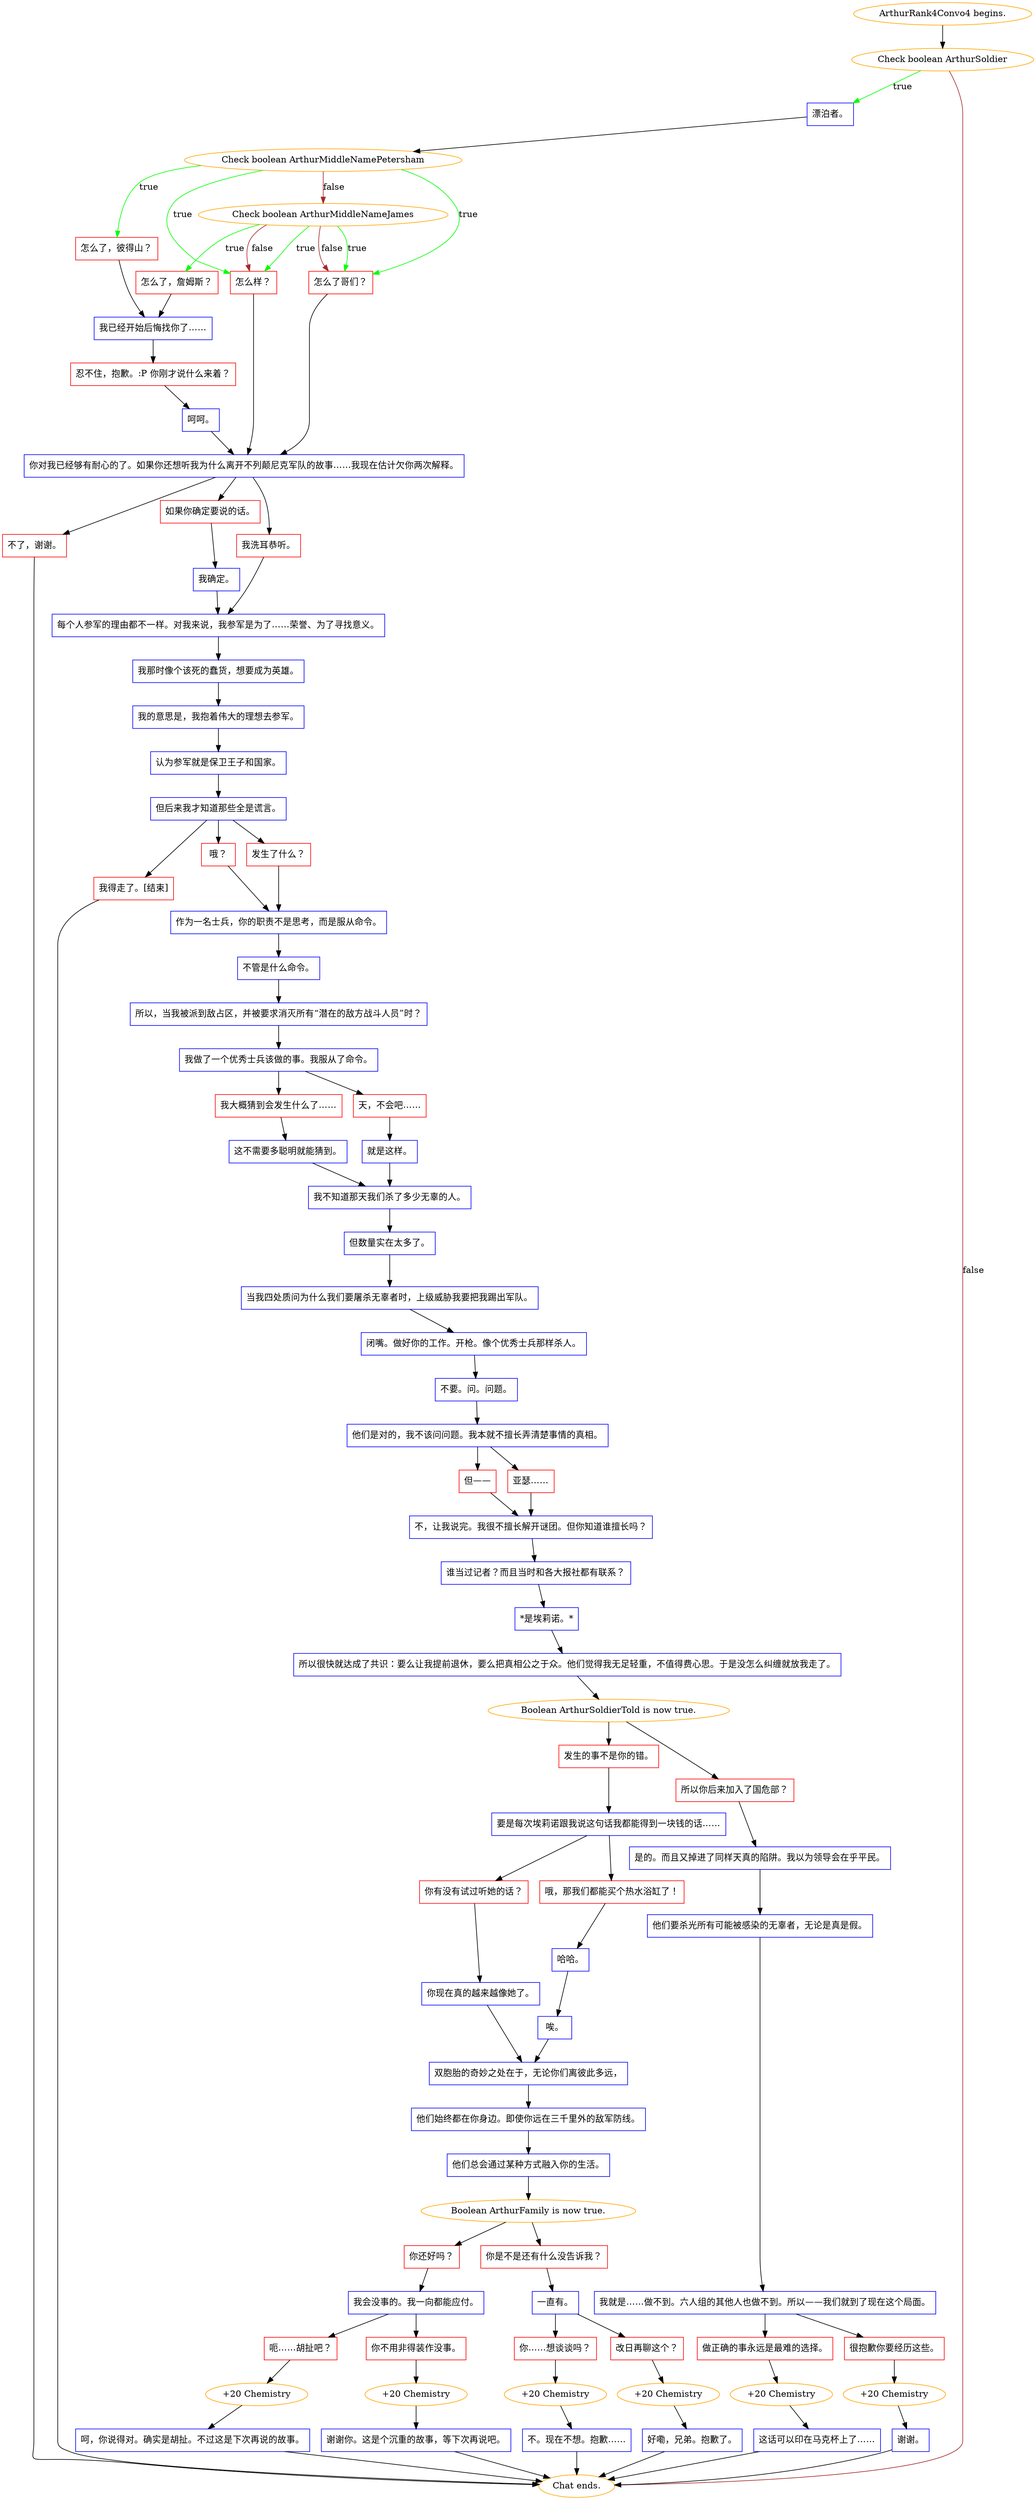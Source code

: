 digraph {
	"ArthurRank4Convo4 begins." [color=orange];
		"ArthurRank4Convo4 begins." -> j1651121292;
	j1651121292 [label="Check boolean ArthurSoldier",color=orange];
		j1651121292 -> j279018177 [label=true,color=green];
		j1651121292 -> "Chat ends." [label=false,color=brown];
	j279018177 [label="漂泊者。",shape=box,color=blue];
		j279018177 -> j2062515714;
	"Chat ends." [color=orange];
	j2062515714 [label="Check boolean ArthurMiddleNamePetersham",color=orange];
		j2062515714 -> j3783386227 [label=true,color=green];
		j2062515714 -> j2584187052 [label=true,color=green];
		j2062515714 -> j2214891802 [label=true,color=green];
		j2062515714 -> j2878711458 [label=false,color=brown];
	j3783386227 [label="怎么了，彼得山？",shape=box,color=red];
		j3783386227 -> j1252396187;
	j2584187052 [label="怎么样？",shape=box,color=red];
		j2584187052 -> j1440960036;
	j2214891802 [label="怎么了哥们？",shape=box,color=red];
		j2214891802 -> j1440960036;
	j2878711458 [label="Check boolean ArthurMiddleNameJames",color=orange];
		j2878711458 -> j769055373 [label=true,color=green];
		j2878711458 -> j2584187052 [label=true,color=green];
		j2878711458 -> j2214891802 [label=true,color=green];
		j2878711458 -> j2584187052 [label=false,color=brown];
		j2878711458 -> j2214891802 [label=false,color=brown];
	j1252396187 [label="我已经开始后悔找你了……",shape=box,color=blue];
		j1252396187 -> j1886047891;
	j1440960036 [label="你对我已经够有耐心的了。如果你还想听我为什么离开不列颠尼克军队的故事……我现在估计欠你两次解释。",shape=box,color=blue];
		j1440960036 -> j1062744536;
		j1440960036 -> j3698202730;
		j1440960036 -> j4007806464;
	j769055373 [label="怎么了，詹姆斯？",shape=box,color=red];
		j769055373 -> j1252396187;
	j1886047891 [label="忍不住，抱歉。:P 你刚才说什么来着？",shape=box,color=red];
		j1886047891 -> j534699742;
	j1062744536 [label="如果你确定要说的话。",shape=box,color=red];
		j1062744536 -> j2279073640;
	j3698202730 [label="我洗耳恭听。",shape=box,color=red];
		j3698202730 -> j2257977584;
	j4007806464 [label="不了，谢谢。",shape=box,color=red];
		j4007806464 -> "Chat ends.";
	j534699742 [label="呵呵。",shape=box,color=blue];
		j534699742 -> j1440960036;
	j2279073640 [label="我确定。",shape=box,color=blue];
		j2279073640 -> j2257977584;
	j2257977584 [label="每个人参军的理由都不一样。对我来说，我参军是为了……荣誉、为了寻找意义。",shape=box,color=blue];
		j2257977584 -> j1206363834;
	j1206363834 [label="我那时像个该死的蠢货，想要成为英雄。",shape=box,color=blue];
		j1206363834 -> j3362080464;
	j3362080464 [label="我的意思是，我抱着伟大的理想去参军。",shape=box,color=blue];
		j3362080464 -> j3723492607;
	j3723492607 [label="认为参军就是保卫王子和国家。",shape=box,color=blue];
		j3723492607 -> j1189542526;
	j1189542526 [label="但后来我才知道那些全是谎言。",shape=box,color=blue];
		j1189542526 -> j4066261766;
		j1189542526 -> j3982687054;
		j1189542526 -> j2800621236;
	j4066261766 [label="发生了什么？",shape=box,color=red];
		j4066261766 -> j1502330416;
	j3982687054 [label="哦？",shape=box,color=red];
		j3982687054 -> j1502330416;
	j2800621236 [label="我得走了。[结束]",shape=box,color=red];
		j2800621236 -> "Chat ends.";
	j1502330416 [label="作为一名士兵，你的职责不是思考，而是服从命令。",shape=box,color=blue];
		j1502330416 -> j2530161579;
	j2530161579 [label="不管是什么命令。",shape=box,color=blue];
		j2530161579 -> j2622406673;
	j2622406673 [label="所以，当我被派到敌占区，并被要求消灭所有“潜在的敌方战斗人员”时？",shape=box,color=blue];
		j2622406673 -> j2561059148;
	j2561059148 [label="我做了一个优秀士兵该做的事。我服从了命令。",shape=box,color=blue];
		j2561059148 -> j922860508;
		j2561059148 -> j1738631568;
	j922860508 [label="我大概猜到会发生什么了……",shape=box,color=red];
		j922860508 -> j3716724496;
	j1738631568 [label="天，不会吧……",shape=box,color=red];
		j1738631568 -> j2206037648;
	j3716724496 [label="这不需要多聪明就能猜到。",shape=box,color=blue];
		j3716724496 -> j3885530561;
	j2206037648 [label="就是这样。",shape=box,color=blue];
		j2206037648 -> j3885530561;
	j3885530561 [label="我不知道那天我们杀了多少无辜的人。",shape=box,color=blue];
		j3885530561 -> j2936223962;
	j2936223962 [label="但数量实在太多了。",shape=box,color=blue];
		j2936223962 -> j480869189;
	j480869189 [label="当我四处质问为什么我们要屠杀无辜者时，上级威胁我要把我踢出军队。",shape=box,color=blue];
		j480869189 -> j27163726;
	j27163726 [label="闭嘴。做好你的工作。开枪。像个优秀士兵那样杀人。",shape=box,color=blue];
		j27163726 -> j1016572485;
	j1016572485 [label="不要。问。问题。",shape=box,color=blue];
		j1016572485 -> j1993229918;
	j1993229918 [label="他们是对的，我不该问问题。我本就不擅长弄清楚事情的真相。",shape=box,color=blue];
		j1993229918 -> j1289656758;
		j1993229918 -> j1099357030;
	j1289656758 [label="但——",shape=box,color=red];
		j1289656758 -> j2596842946;
	j1099357030 [label="亚瑟……",shape=box,color=red];
		j1099357030 -> j2596842946;
	j2596842946 [label="不，让我说完。我很不擅长解开谜团。但你知道谁擅长吗？",shape=box,color=blue];
		j2596842946 -> j1730542474;
	j1730542474 [label="谁当过记者？而且当时和各大报社都有联系？",shape=box,color=blue];
		j1730542474 -> j213067131;
	j213067131 [label="*是埃莉诺。*",shape=box,color=blue];
		j213067131 -> j706556947;
	j706556947 [label="所以很快就达成了共识：要么让我提前退休，要么把真相公之于众。他们觉得我无足轻重，不值得费心思。于是没怎么纠缠就放我走了。",shape=box,color=blue];
		j706556947 -> j1539124429;
	j1539124429 [label="Boolean ArthurSoldierTold is now true.",color=orange];
		j1539124429 -> j2226054127;
		j1539124429 -> j44164211;
	j2226054127 [label="所以你后来加入了国危部？",shape=box,color=red];
		j2226054127 -> j2177684641;
	j44164211 [label="发生的事不是你的错。",shape=box,color=red];
		j44164211 -> j397747321;
	j2177684641 [label="是的。而且又掉进了同样天真的陷阱。我以为领导会在乎平民。",shape=box,color=blue];
		j2177684641 -> j1730664216;
	j397747321 [label="要是每次埃莉诺跟我说这句话我都能得到一块钱的话……",shape=box,color=blue];
		j397747321 -> j338638082;
		j397747321 -> j2909798333;
	j1730664216 [label="他们要杀光所有可能被感染的无辜者，无论是真是假。",shape=box,color=blue];
		j1730664216 -> j918941915;
	j338638082 [label="你有没有试过听她的话？",shape=box,color=red];
		j338638082 -> j2961845379;
	j2909798333 [label="哦，那我们都能买个热水浴缸了！",shape=box,color=red];
		j2909798333 -> j2154030690;
	j918941915 [label="我就是……做不到。六人组的其他人也做不到。所以——我们就到了现在这个局面。",shape=box,color=blue];
		j918941915 -> j4121660953;
		j918941915 -> j1735270148;
	j2961845379 [label="你现在真的越来越像她了。",shape=box,color=blue];
		j2961845379 -> j2765942394;
	j2154030690 [label="哈哈。",shape=box,color=blue];
		j2154030690 -> j1127591438;
	j4121660953 [label="很抱歉你要经历这些。",shape=box,color=red];
		j4121660953 -> j3100851930;
	j1735270148 [label="做正确的事永远是最难的选择。",shape=box,color=red];
		j1735270148 -> j3762834006;
	j2765942394 [label="双胞胎的奇妙之处在于，无论你们离彼此多远，",shape=box,color=blue];
		j2765942394 -> j693098650;
	j1127591438 [label="唉。",shape=box,color=blue];
		j1127591438 -> j2765942394;
	j3100851930 [label="+20 Chemistry",color=orange];
		j3100851930 -> j3875352844;
	j3762834006 [label="+20 Chemistry",color=orange];
		j3762834006 -> j3373312162;
	j693098650 [label="他们始终都在你身边。即使你远在三千里外的敌军防线。",shape=box,color=blue];
		j693098650 -> j3248763347;
	j3875352844 [label="谢谢。",shape=box,color=blue];
		j3875352844 -> "Chat ends.";
	j3373312162 [label="这话可以印在马克杯上了……",shape=box,color=blue];
		j3373312162 -> "Chat ends.";
	j3248763347 [label="他们总会通过某种方式融入你的生活。",shape=box,color=blue];
		j3248763347 -> j730258552;
	j730258552 [label="Boolean ArthurFamily is now true.",color=orange];
		j730258552 -> j3919446202;
		j730258552 -> j2888764297;
	j3919446202 [label="你还好吗？",shape=box,color=red];
		j3919446202 -> j990429321;
	j2888764297 [label="你是不是还有什么没告诉我？",shape=box,color=red];
		j2888764297 -> j1474333798;
	j990429321 [label="我会没事的。我一向都能应付。",shape=box,color=blue];
		j990429321 -> j3189051264;
		j990429321 -> j1241792710;
	j1474333798 [label="一直有。",shape=box,color=blue];
		j1474333798 -> j688689476;
		j1474333798 -> j464084911;
	j3189051264 [label="你不用非得装作没事。",shape=box,color=red];
		j3189051264 -> j3046191151;
	j1241792710 [label="呃……胡扯吧？",shape=box,color=red];
		j1241792710 -> j2122136344;
	j688689476 [label="改日再聊这个？",shape=box,color=red];
		j688689476 -> j197049928;
	j464084911 [label="你……想谈谈吗？",shape=box,color=red];
		j464084911 -> j1581759531;
	j3046191151 [label="+20 Chemistry",color=orange];
		j3046191151 -> j4144847621;
	j2122136344 [label="+20 Chemistry",color=orange];
		j2122136344 -> j3762567738;
	j197049928 [label="+20 Chemistry",color=orange];
		j197049928 -> j1175329129;
	j1581759531 [label="+20 Chemistry",color=orange];
		j1581759531 -> j1084489663;
	j4144847621 [label="谢谢你。这是个沉重的故事，等下次再说吧。",shape=box,color=blue];
		j4144847621 -> "Chat ends.";
	j3762567738 [label="呵，你说得对。确实是胡扯。不过这是下次再说的故事。",shape=box,color=blue];
		j3762567738 -> "Chat ends.";
	j1175329129 [label="好嘞，兄弟。抱歉了。",shape=box,color=blue];
		j1175329129 -> "Chat ends.";
	j1084489663 [label="不。现在不想。抱歉……",shape=box,color=blue];
		j1084489663 -> "Chat ends.";
}